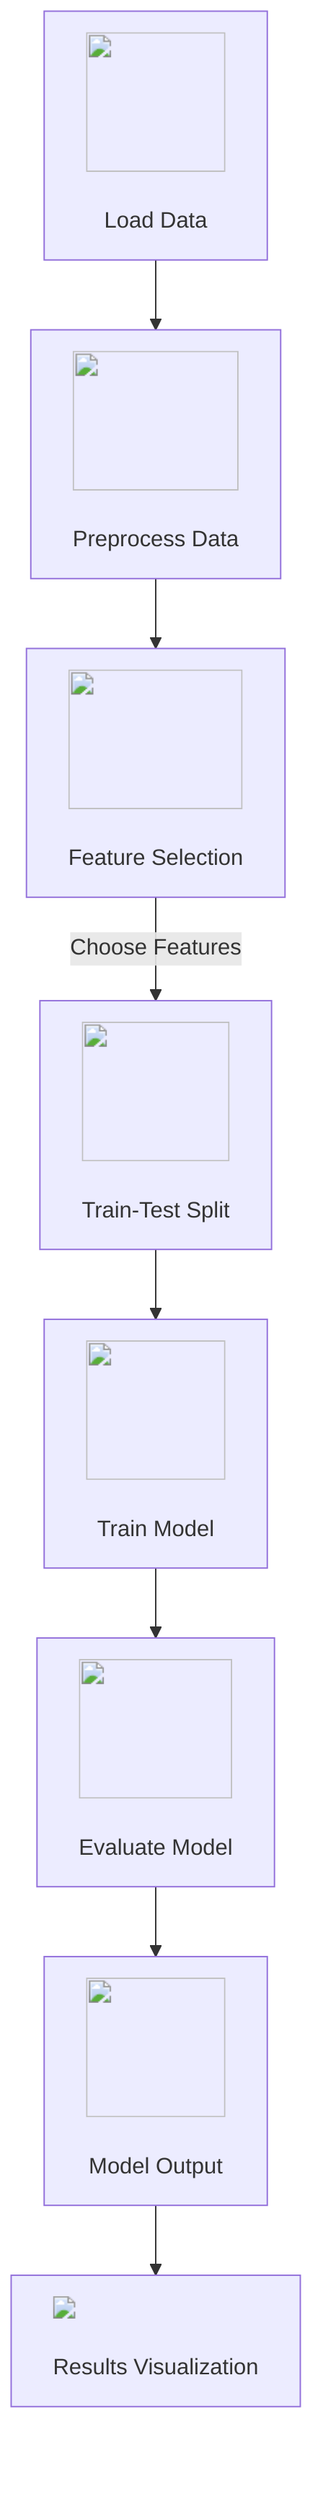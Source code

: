 graph TD;
    A["<img src='icons/database.svg' width=100 height=100/> <br/> Load Data"] --> B["<img src='icons/file.svg' width=100 height=100/> <br/> Preprocess Data"];
    B --> C["<img src='icons/column_split.svg' width=100 height=100/> <br/> Feature Selection"];
    C --> |"Choose Features"| D["<img src='icons/row_split.svg' width=100 height=100/> <br/> Train-Test Split"];
    D --> E["<img src='icons/brain.svg' width=100 height=100/> <br/> Train Model"];
    E --> F["<img src='icons/brain.svg' width=100 height=100/> <br/> Evaluate Model"];
    F --> G["<img src='icons/table.svg' width=100 height=100/> <br/> Model Output"];
    G --> H["<img src='dummy_plots/scatter_plot_template.svg'/> <br/> Results Visualization"];